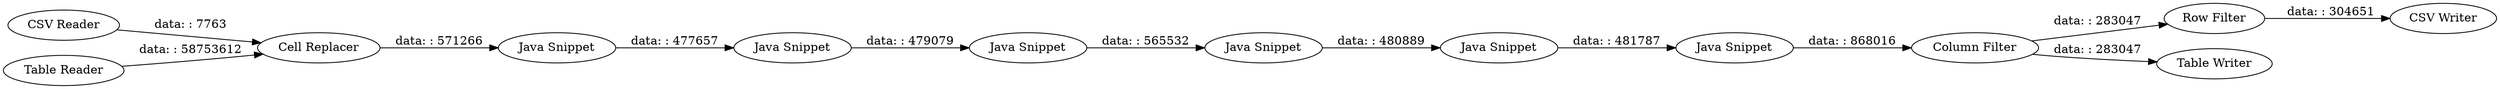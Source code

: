 digraph {
	"-7062916549124628518_6" [label="Java Snippet"]
	"-7062916549124628518_9" [label="Java Snippet"]
	"-7062916549124628518_5" [label="Java Snippet"]
	"-7062916549124628518_2" [label="CSV Reader"]
	"-7062916549124628518_3" [label="Cell Replacer"]
	"-7062916549124628518_1" [label="Table Reader"]
	"-7062916549124628518_12" [label="CSV Writer"]
	"-7062916549124628518_13" [label="Row Filter"]
	"-7062916549124628518_7" [label="Java Snippet"]
	"-7062916549124628518_10" [label="Column Filter"]
	"-7062916549124628518_11" [label="Table Writer"]
	"-7062916549124628518_4" [label="Java Snippet"]
	"-7062916549124628518_8" [label="Java Snippet"]
	"-7062916549124628518_3" -> "-7062916549124628518_4" [label="data: : 571266"]
	"-7062916549124628518_10" -> "-7062916549124628518_13" [label="data: : 283047"]
	"-7062916549124628518_4" -> "-7062916549124628518_5" [label="data: : 477657"]
	"-7062916549124628518_13" -> "-7062916549124628518_12" [label="data: : 304651"]
	"-7062916549124628518_1" -> "-7062916549124628518_3" [label="data: : 58753612"]
	"-7062916549124628518_5" -> "-7062916549124628518_6" [label="data: : 479079"]
	"-7062916549124628518_2" -> "-7062916549124628518_3" [label="data: : 7763"]
	"-7062916549124628518_6" -> "-7062916549124628518_7" [label="data: : 565532"]
	"-7062916549124628518_10" -> "-7062916549124628518_11" [label="data: : 283047"]
	"-7062916549124628518_8" -> "-7062916549124628518_9" [label="data: : 481787"]
	"-7062916549124628518_7" -> "-7062916549124628518_8" [label="data: : 480889"]
	"-7062916549124628518_9" -> "-7062916549124628518_10" [label="data: : 868016"]
	rankdir=LR
}
